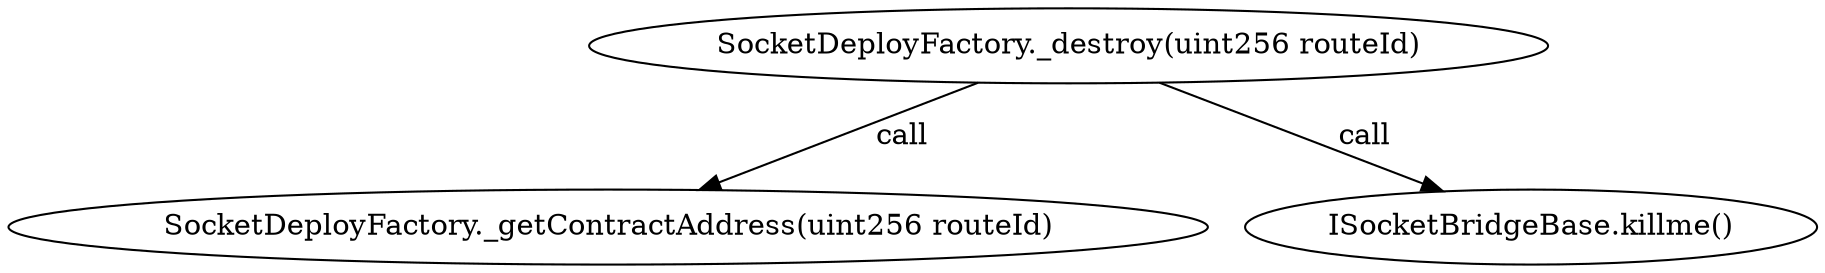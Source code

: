 digraph "" {
	graph [bb="0,0,747.52,124.8"];
	node [label="\N"];
	"SocketDeployFactory._destroy(uint256 routeId)"	 [height=0.5,
		pos="436.42,106.8",
		width=5.4764];
	"SocketDeployFactory._getContractAddress(uint256 routeId)"	 [height=0.5,
		pos="245.42,18",
		width=6.8171];
	"SocketDeployFactory._destroy(uint256 routeId)" -> "SocketDeployFactory._getContractAddress(uint256 routeId)" [key=call,
	label=" call",
	lp="370.27,62.4",
	pos="e,283.87,35.878 398.22,89.043 368,74.993 325.63,55.295 293.17,40.203"];
"ISocketBridgeBase.killme()" [height=0.5,
	pos="628.42,18",
	width=3.3085];
"SocketDeployFactory._destroy(uint256 routeId)" -> "ISocketBridgeBase.killme()" [key=call,
label=" call",
lp="562.27,62.4",
pos="e,591.4,35.122 474.81,89.043 505.69,74.763 549.18,54.647 582.01,39.464"];
}
